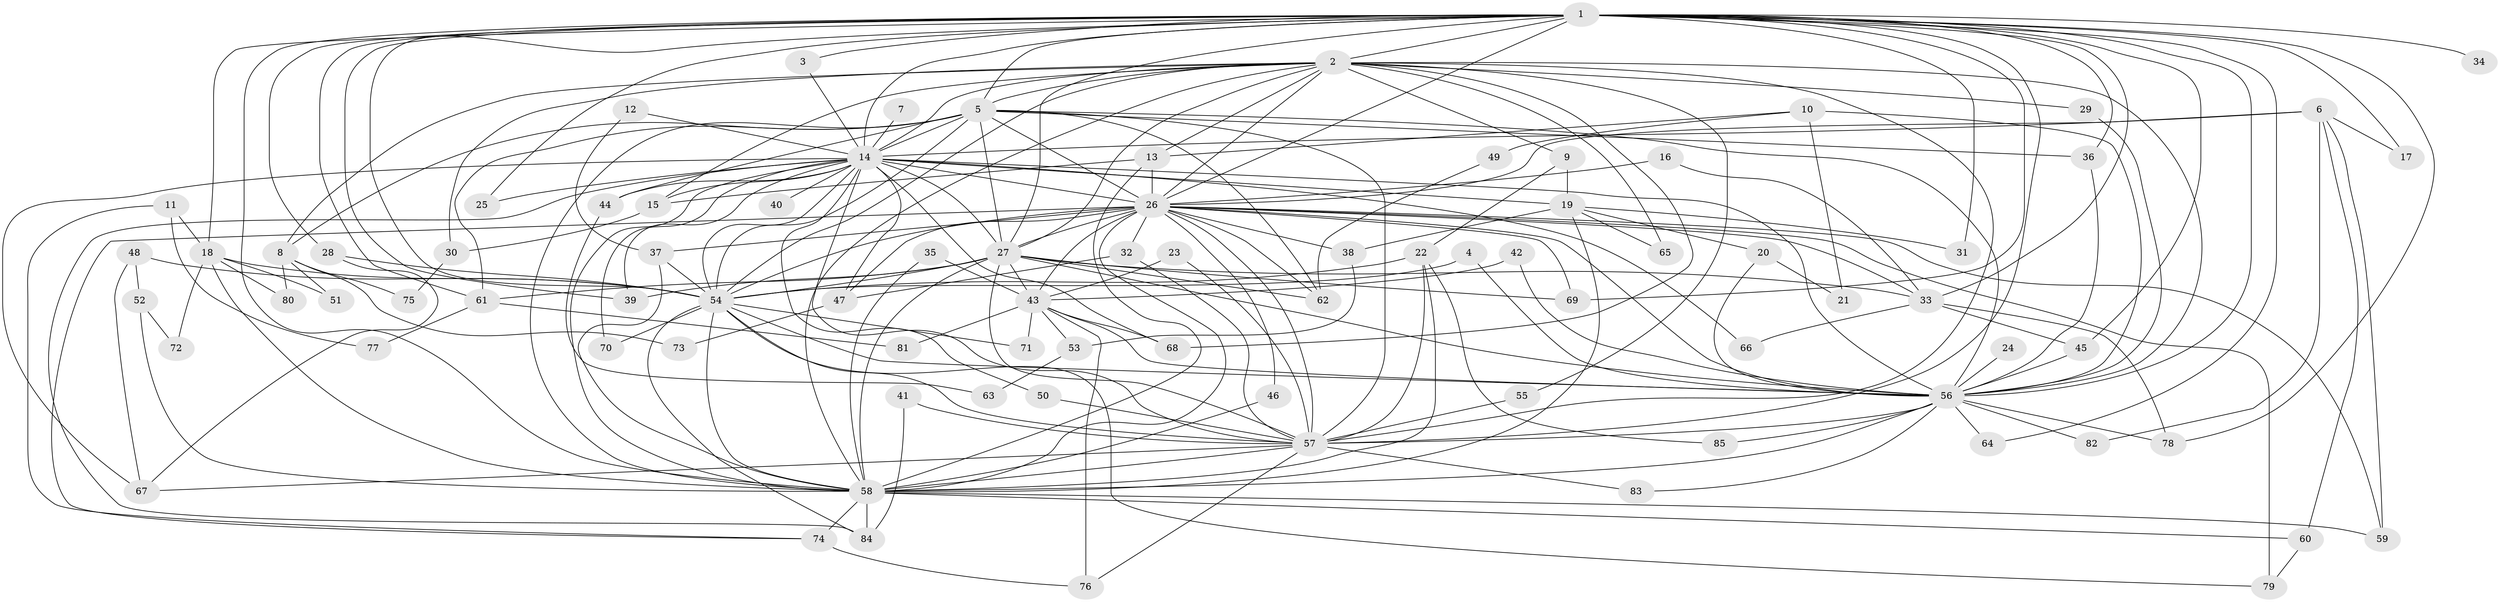 // original degree distribution, {25: 0.008333333333333333, 20: 0.016666666666666666, 26: 0.016666666666666666, 30: 0.008333333333333333, 18: 0.008333333333333333, 17: 0.016666666666666666, 28: 0.008333333333333333, 7: 0.03333333333333333, 3: 0.18333333333333332, 2: 0.5833333333333334, 5: 0.03333333333333333, 4: 0.06666666666666667, 11: 0.008333333333333333, 6: 0.008333333333333333}
// Generated by graph-tools (version 1.1) at 2025/36/03/04/25 23:36:24]
// undirected, 85 vertices, 213 edges
graph export_dot {
  node [color=gray90,style=filled];
  1;
  2;
  3;
  4;
  5;
  6;
  7;
  8;
  9;
  10;
  11;
  12;
  13;
  14;
  15;
  16;
  17;
  18;
  19;
  20;
  21;
  22;
  23;
  24;
  25;
  26;
  27;
  28;
  29;
  30;
  31;
  32;
  33;
  34;
  35;
  36;
  37;
  38;
  39;
  40;
  41;
  42;
  43;
  44;
  45;
  46;
  47;
  48;
  49;
  50;
  51;
  52;
  53;
  54;
  55;
  56;
  57;
  58;
  59;
  60;
  61;
  62;
  63;
  64;
  65;
  66;
  67;
  68;
  69;
  70;
  71;
  72;
  73;
  74;
  75;
  76;
  77;
  78;
  79;
  80;
  81;
  82;
  83;
  84;
  85;
  1 -- 2 [weight=1.0];
  1 -- 3 [weight=1.0];
  1 -- 5 [weight=1.0];
  1 -- 14 [weight=1.0];
  1 -- 17 [weight=1.0];
  1 -- 18 [weight=1.0];
  1 -- 25 [weight=1.0];
  1 -- 26 [weight=1.0];
  1 -- 27 [weight=1.0];
  1 -- 28 [weight=1.0];
  1 -- 31 [weight=1.0];
  1 -- 33 [weight=1.0];
  1 -- 34 [weight=1.0];
  1 -- 36 [weight=1.0];
  1 -- 39 [weight=1.0];
  1 -- 45 [weight=1.0];
  1 -- 54 [weight=1.0];
  1 -- 56 [weight=1.0];
  1 -- 57 [weight=1.0];
  1 -- 58 [weight=1.0];
  1 -- 61 [weight=1.0];
  1 -- 64 [weight=1.0];
  1 -- 69 [weight=1.0];
  1 -- 78 [weight=1.0];
  2 -- 5 [weight=1.0];
  2 -- 8 [weight=1.0];
  2 -- 9 [weight=1.0];
  2 -- 13 [weight=1.0];
  2 -- 14 [weight=1.0];
  2 -- 15 [weight=1.0];
  2 -- 26 [weight=1.0];
  2 -- 27 [weight=1.0];
  2 -- 29 [weight=1.0];
  2 -- 30 [weight=1.0];
  2 -- 54 [weight=1.0];
  2 -- 55 [weight=1.0];
  2 -- 56 [weight=1.0];
  2 -- 57 [weight=1.0];
  2 -- 58 [weight=1.0];
  2 -- 65 [weight=1.0];
  2 -- 68 [weight=1.0];
  3 -- 14 [weight=1.0];
  4 -- 54 [weight=1.0];
  4 -- 56 [weight=1.0];
  5 -- 8 [weight=1.0];
  5 -- 14 [weight=1.0];
  5 -- 26 [weight=3.0];
  5 -- 27 [weight=1.0];
  5 -- 36 [weight=1.0];
  5 -- 44 [weight=1.0];
  5 -- 54 [weight=1.0];
  5 -- 56 [weight=1.0];
  5 -- 57 [weight=2.0];
  5 -- 58 [weight=1.0];
  5 -- 61 [weight=1.0];
  5 -- 62 [weight=1.0];
  6 -- 14 [weight=2.0];
  6 -- 17 [weight=1.0];
  6 -- 26 [weight=1.0];
  6 -- 59 [weight=1.0];
  6 -- 60 [weight=1.0];
  6 -- 82 [weight=1.0];
  7 -- 14 [weight=1.0];
  8 -- 51 [weight=1.0];
  8 -- 73 [weight=1.0];
  8 -- 75 [weight=1.0];
  8 -- 80 [weight=1.0];
  9 -- 19 [weight=1.0];
  9 -- 22 [weight=1.0];
  10 -- 13 [weight=1.0];
  10 -- 21 [weight=1.0];
  10 -- 49 [weight=1.0];
  10 -- 56 [weight=1.0];
  11 -- 18 [weight=1.0];
  11 -- 74 [weight=1.0];
  11 -- 77 [weight=1.0];
  12 -- 14 [weight=1.0];
  12 -- 37 [weight=1.0];
  13 -- 15 [weight=1.0];
  13 -- 26 [weight=1.0];
  13 -- 58 [weight=1.0];
  14 -- 15 [weight=1.0];
  14 -- 19 [weight=1.0];
  14 -- 25 [weight=1.0];
  14 -- 26 [weight=2.0];
  14 -- 27 [weight=1.0];
  14 -- 39 [weight=1.0];
  14 -- 40 [weight=1.0];
  14 -- 44 [weight=1.0];
  14 -- 47 [weight=1.0];
  14 -- 50 [weight=1.0];
  14 -- 54 [weight=1.0];
  14 -- 56 [weight=1.0];
  14 -- 57 [weight=1.0];
  14 -- 58 [weight=1.0];
  14 -- 66 [weight=1.0];
  14 -- 67 [weight=1.0];
  14 -- 68 [weight=1.0];
  14 -- 70 [weight=1.0];
  14 -- 84 [weight=1.0];
  15 -- 30 [weight=1.0];
  16 -- 26 [weight=1.0];
  16 -- 33 [weight=1.0];
  18 -- 51 [weight=1.0];
  18 -- 54 [weight=1.0];
  18 -- 58 [weight=1.0];
  18 -- 72 [weight=1.0];
  18 -- 80 [weight=1.0];
  19 -- 20 [weight=1.0];
  19 -- 31 [weight=1.0];
  19 -- 38 [weight=1.0];
  19 -- 58 [weight=1.0];
  19 -- 65 [weight=1.0];
  20 -- 21 [weight=1.0];
  20 -- 56 [weight=1.0];
  22 -- 54 [weight=1.0];
  22 -- 57 [weight=1.0];
  22 -- 58 [weight=1.0];
  22 -- 85 [weight=1.0];
  23 -- 43 [weight=1.0];
  23 -- 57 [weight=1.0];
  24 -- 56 [weight=1.0];
  26 -- 27 [weight=1.0];
  26 -- 32 [weight=1.0];
  26 -- 33 [weight=1.0];
  26 -- 37 [weight=1.0];
  26 -- 38 [weight=1.0];
  26 -- 43 [weight=1.0];
  26 -- 46 [weight=1.0];
  26 -- 47 [weight=1.0];
  26 -- 54 [weight=2.0];
  26 -- 56 [weight=1.0];
  26 -- 57 [weight=1.0];
  26 -- 58 [weight=1.0];
  26 -- 59 [weight=1.0];
  26 -- 62 [weight=1.0];
  26 -- 69 [weight=1.0];
  26 -- 74 [weight=1.0];
  26 -- 79 [weight=1.0];
  27 -- 33 [weight=1.0];
  27 -- 39 [weight=1.0];
  27 -- 43 [weight=1.0];
  27 -- 54 [weight=1.0];
  27 -- 56 [weight=1.0];
  27 -- 57 [weight=1.0];
  27 -- 58 [weight=3.0];
  27 -- 61 [weight=1.0];
  27 -- 62 [weight=1.0];
  27 -- 69 [weight=1.0];
  28 -- 54 [weight=1.0];
  28 -- 67 [weight=1.0];
  29 -- 56 [weight=1.0];
  30 -- 75 [weight=1.0];
  32 -- 47 [weight=1.0];
  32 -- 57 [weight=1.0];
  33 -- 45 [weight=1.0];
  33 -- 66 [weight=1.0];
  33 -- 78 [weight=1.0];
  35 -- 43 [weight=1.0];
  35 -- 58 [weight=1.0];
  36 -- 56 [weight=1.0];
  37 -- 54 [weight=1.0];
  37 -- 58 [weight=1.0];
  38 -- 53 [weight=1.0];
  41 -- 57 [weight=1.0];
  41 -- 84 [weight=1.0];
  42 -- 43 [weight=1.0];
  42 -- 56 [weight=1.0];
  43 -- 53 [weight=1.0];
  43 -- 56 [weight=1.0];
  43 -- 68 [weight=1.0];
  43 -- 71 [weight=1.0];
  43 -- 76 [weight=1.0];
  43 -- 81 [weight=1.0];
  44 -- 63 [weight=1.0];
  45 -- 56 [weight=1.0];
  46 -- 58 [weight=1.0];
  47 -- 73 [weight=1.0];
  48 -- 52 [weight=1.0];
  48 -- 54 [weight=1.0];
  48 -- 67 [weight=1.0];
  49 -- 62 [weight=1.0];
  50 -- 57 [weight=1.0];
  52 -- 58 [weight=1.0];
  52 -- 72 [weight=1.0];
  53 -- 63 [weight=1.0];
  54 -- 56 [weight=1.0];
  54 -- 57 [weight=1.0];
  54 -- 58 [weight=1.0];
  54 -- 70 [weight=1.0];
  54 -- 71 [weight=1.0];
  54 -- 79 [weight=1.0];
  54 -- 84 [weight=1.0];
  55 -- 57 [weight=1.0];
  56 -- 57 [weight=1.0];
  56 -- 58 [weight=2.0];
  56 -- 64 [weight=1.0];
  56 -- 78 [weight=1.0];
  56 -- 82 [weight=1.0];
  56 -- 83 [weight=1.0];
  56 -- 85 [weight=1.0];
  57 -- 58 [weight=1.0];
  57 -- 67 [weight=1.0];
  57 -- 76 [weight=1.0];
  57 -- 83 [weight=1.0];
  58 -- 59 [weight=1.0];
  58 -- 60 [weight=1.0];
  58 -- 74 [weight=2.0];
  58 -- 84 [weight=1.0];
  60 -- 79 [weight=1.0];
  61 -- 77 [weight=1.0];
  61 -- 81 [weight=1.0];
  74 -- 76 [weight=1.0];
}

